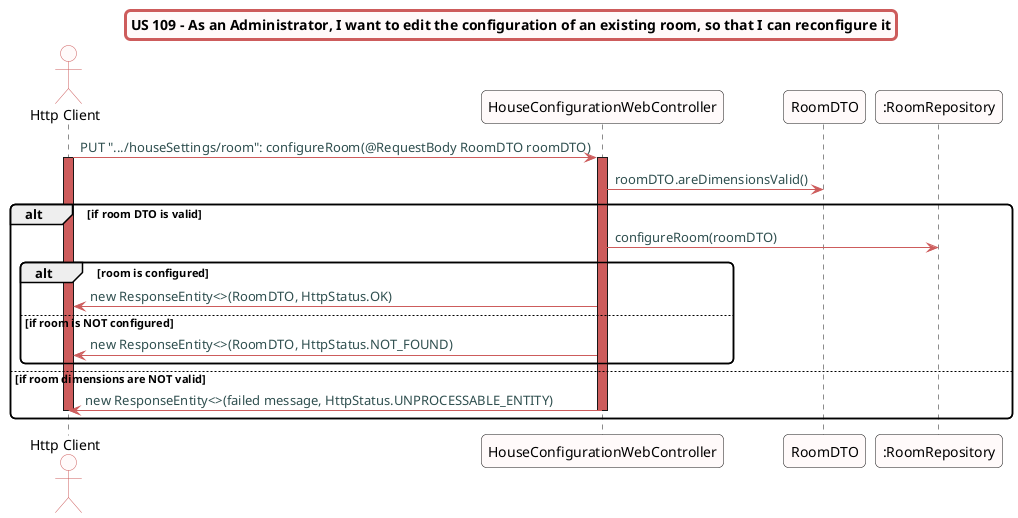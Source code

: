 @startuml
skinparam titleBorderRoundCorner 10
skinparam titleBorderThickness 3
skinparam titleBorderColor indianred
skinparam titleBackgroundColor snow
skinparam FontName quicksand

skinparam actor {
 	BorderColor indianred
 	backgroundColor Snow
 	}

 skinparam sequence {
 	LifeLineBackgroundColor indianred
 	ParticipantBackgroundColor snow
}

 skinparam roundcorner 10

 skinparam component {
   arrowThickness 1
   ArrowFontName Verdana
   ArrowColor indianred
   ArrowFontColor darkslategrey
 }
title US 109 - As an Administrator, I want to edit the configuration of an existing room, so that I can reconfigure it

actor "Http Client"
"Http Client" -> "HouseConfigurationWebController":  PUT ".../houseSettings/room": configureRoom(@RequestBody RoomDTO roomDTO)
activate "Http Client"

activate "HouseConfigurationWebController"
"HouseConfigurationWebController" -> "RoomDTO": roomDTO.areDimensionsValid()

alt if room DTO is valid
"HouseConfigurationWebController" -> ":RoomRepository": configureRoom(roomDTO)

alt room is configured
"HouseConfigurationWebController" -> "Http Client": new ResponseEntity<>(RoomDTO, HttpStatus.OK)

else if room is NOT configured
"HouseConfigurationWebController" -> "Http Client": new ResponseEntity<>(RoomDTO, HttpStatus.NOT_FOUND)
end

else if room dimensions are NOT valid
"HouseConfigurationWebController" -> "Http Client": new ResponseEntity<>(failed message, HttpStatus.UNPROCESSABLE_ENTITY)
deactivate "HouseConfigurationWebController"
deactivate "Http Client"
end

@enduml